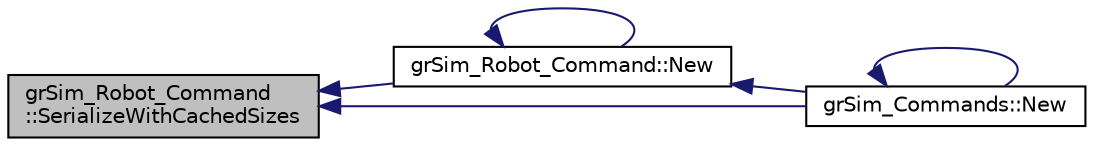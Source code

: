 digraph "grSim_Robot_Command::SerializeWithCachedSizes"
{
 // INTERACTIVE_SVG=YES
  edge [fontname="Helvetica",fontsize="10",labelfontname="Helvetica",labelfontsize="10"];
  node [fontname="Helvetica",fontsize="10",shape=record];
  rankdir="LR";
  Node1 [label="grSim_Robot_Command\l::SerializeWithCachedSizes",height=0.2,width=0.4,color="black", fillcolor="grey75", style="filled", fontcolor="black"];
  Node1 -> Node2 [dir="back",color="midnightblue",fontsize="10",style="solid",fontname="Helvetica"];
  Node2 [label="grSim_Robot_Command::New",height=0.2,width=0.4,color="black", fillcolor="white", style="filled",URL="$d1/d68/classgr_sim___robot___command.html#a76c74cbce2ec1fb5036810665baf3286"];
  Node2 -> Node2 [dir="back",color="midnightblue",fontsize="10",style="solid",fontname="Helvetica"];
  Node2 -> Node3 [dir="back",color="midnightblue",fontsize="10",style="solid",fontname="Helvetica"];
  Node3 [label="grSim_Commands::New",height=0.2,width=0.4,color="black", fillcolor="white", style="filled",URL="$d0/d13/classgr_sim___commands.html#a7cb453c060dfe17d1e950daa0dbb0b3b"];
  Node3 -> Node3 [dir="back",color="midnightblue",fontsize="10",style="solid",fontname="Helvetica"];
  Node1 -> Node3 [dir="back",color="midnightblue",fontsize="10",style="solid",fontname="Helvetica"];
}
